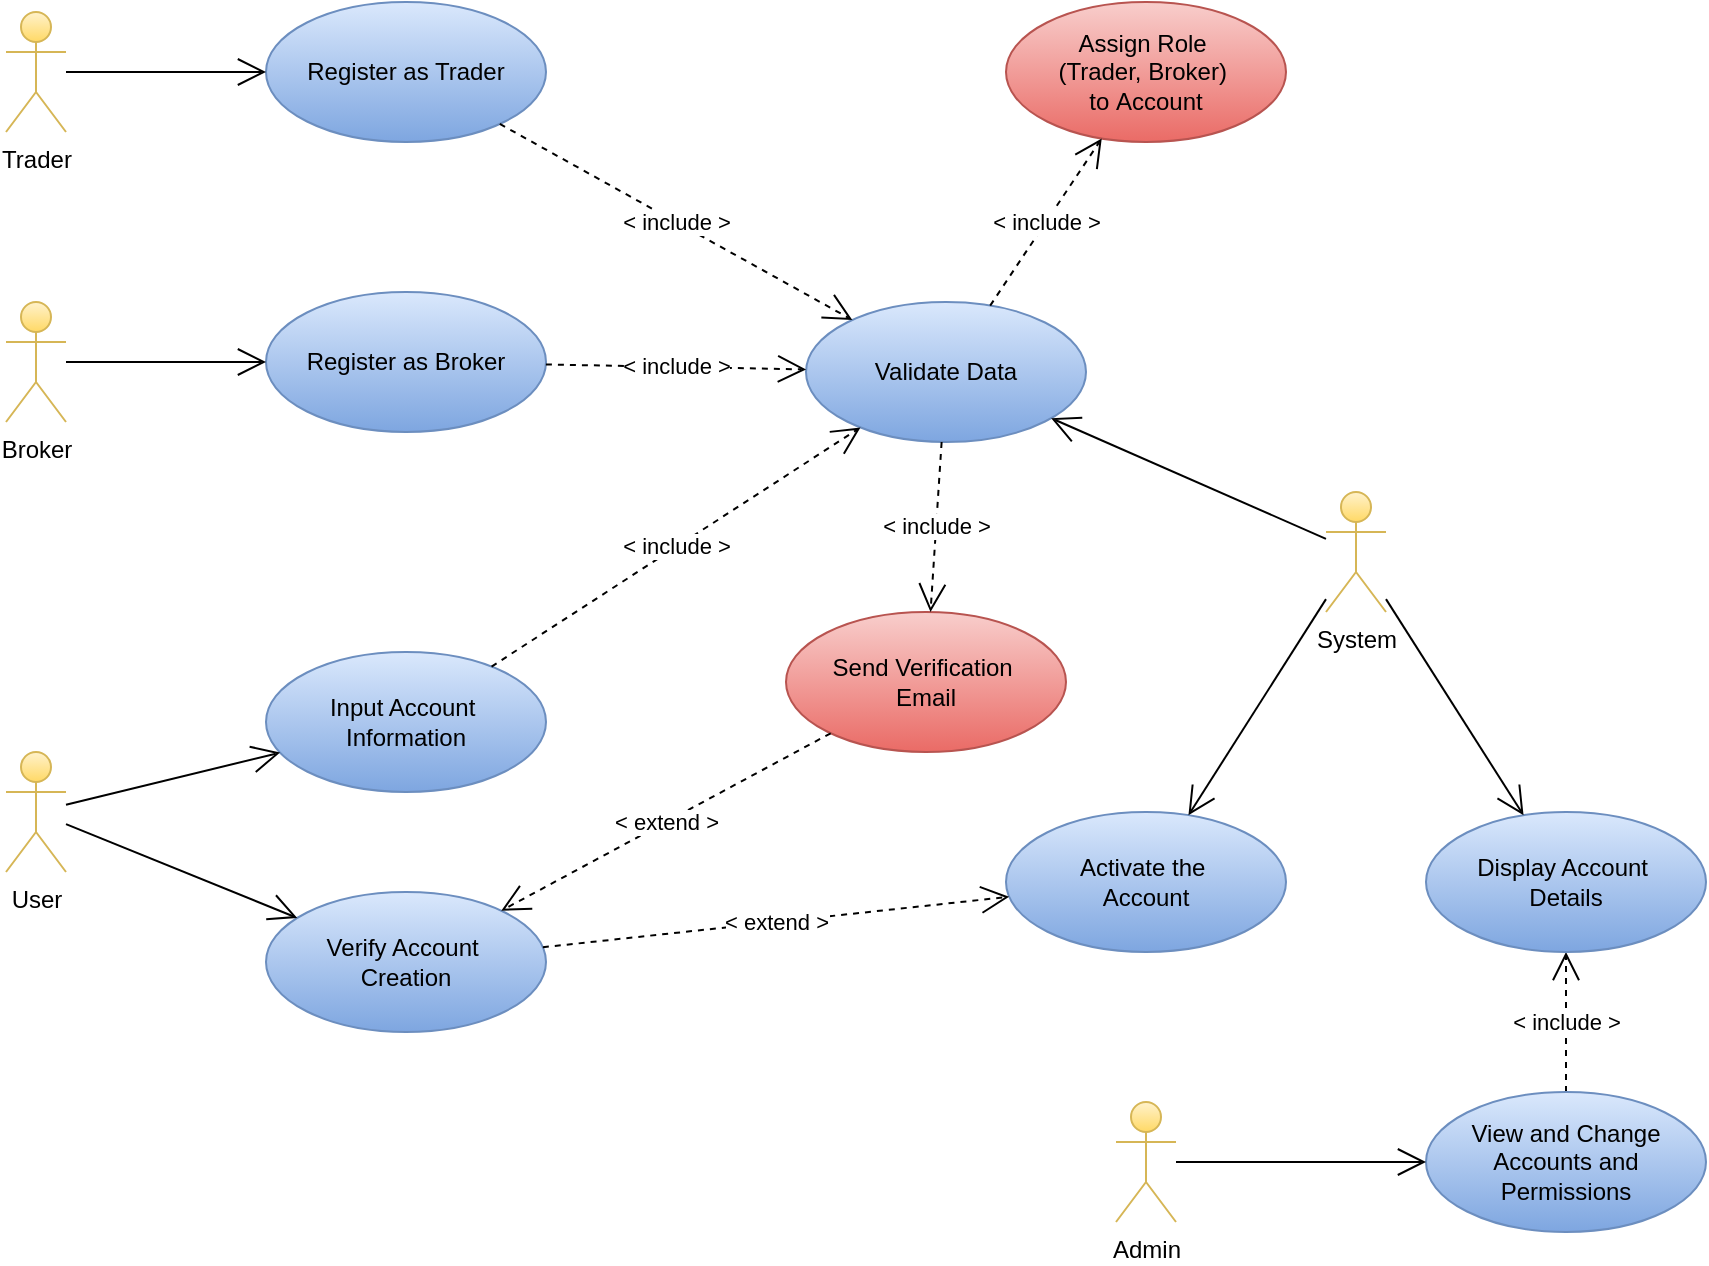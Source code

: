<mxfile scale="1" border="10" version="24.7.17">
  <diagram name="Page-1" id="mzdrqk-MGv7eXxqq_gum">
    <mxGraphModel dx="1900" dy="565" grid="1" gridSize="10" guides="1" tooltips="1" connect="1" arrows="1" fold="1" page="1" pageScale="1" pageWidth="850" pageHeight="1100" math="0" shadow="0">
      <root>
        <mxCell id="0" />
        <mxCell id="1" parent="0" />
        <mxCell id="H3BDraYyOw7Ul4LDMulN-1" value="Admin" style="shape=umlActor;verticalLabelPosition=bottom;verticalAlign=top;html=1;fillColor=#fff2cc;gradientColor=#ffd966;strokeColor=#d6b656;" parent="1" vertex="1">
          <mxGeometry x="455" y="575" width="30" height="60" as="geometry" />
        </mxCell>
        <mxCell id="H3BDraYyOw7Ul4LDMulN-2" value="Input Account&amp;nbsp;&lt;div&gt;Information&lt;/div&gt;" style="ellipse;whiteSpace=wrap;html=1;fillColor=#dae8fc;strokeColor=#6c8ebf;gradientColor=#7ea6e0;" parent="1" vertex="1">
          <mxGeometry x="30" y="350" width="140" height="70" as="geometry" />
        </mxCell>
        <mxCell id="H3BDraYyOw7Ul4LDMulN-3" value="" style="endArrow=open;endFill=1;endSize=12;html=1;rounded=0;" parent="1" source="H3BDraYyOw7Ul4LDMulN-8" target="H3BDraYyOw7Ul4LDMulN-2" edge="1">
          <mxGeometry width="160" relative="1" as="geometry">
            <mxPoint x="170" y="50" as="sourcePoint" />
            <mxPoint x="330" y="50" as="targetPoint" />
          </mxGeometry>
        </mxCell>
        <mxCell id="H3BDraYyOw7Ul4LDMulN-5" value="Trader" style="shape=umlActor;verticalLabelPosition=bottom;verticalAlign=top;html=1;fillColor=#fff2cc;gradientColor=#ffd966;strokeColor=#d6b656;" parent="1" vertex="1">
          <mxGeometry x="-100" y="30" width="30" height="60" as="geometry" />
        </mxCell>
        <mxCell id="H3BDraYyOw7Ul4LDMulN-6" value="Broker" style="shape=umlActor;verticalLabelPosition=bottom;verticalAlign=top;html=1;fillColor=#fff2cc;gradientColor=#ffd966;strokeColor=#d6b656;" parent="1" vertex="1">
          <mxGeometry x="-100" y="175" width="30" height="60" as="geometry" />
        </mxCell>
        <mxCell id="H3BDraYyOw7Ul4LDMulN-7" value="System" style="shape=umlActor;verticalLabelPosition=bottom;verticalAlign=top;html=1;fillColor=#fff2cc;gradientColor=#ffd966;strokeColor=#d6b656;" parent="1" vertex="1">
          <mxGeometry x="560" y="270" width="30" height="60" as="geometry" />
        </mxCell>
        <mxCell id="H3BDraYyOw7Ul4LDMulN-8" value="User" style="shape=umlActor;verticalLabelPosition=bottom;verticalAlign=top;html=1;fillColor=#fff2cc;gradientColor=#ffd966;strokeColor=#d6b656;" parent="1" vertex="1">
          <mxGeometry x="-100" y="400" width="30" height="60" as="geometry" />
        </mxCell>
        <mxCell id="H3BDraYyOw7Ul4LDMulN-11" value="&amp;lt; include &amp;gt;" style="endArrow=open;endSize=12;dashed=1;html=1;rounded=0;" parent="1" source="H3BDraYyOw7Ul4LDMulN-25" target="H3BDraYyOw7Ul4LDMulN-26" edge="1">
          <mxGeometry width="160" relative="1" as="geometry">
            <mxPoint x="410" y="530" as="sourcePoint" />
            <mxPoint x="570" y="530" as="targetPoint" />
          </mxGeometry>
        </mxCell>
        <mxCell id="H3BDraYyOw7Ul4LDMulN-12" value="Validate Data" style="ellipse;whiteSpace=wrap;html=1;fillColor=#dae8fc;gradientColor=#7ea6e0;strokeColor=#6c8ebf;" parent="1" vertex="1">
          <mxGeometry x="300" y="175" width="140" height="70" as="geometry" />
        </mxCell>
        <mxCell id="H3BDraYyOw7Ul4LDMulN-13" value="" style="endArrow=open;endFill=1;endSize=12;html=1;rounded=0;" parent="1" source="H3BDraYyOw7Ul4LDMulN-7" target="H3BDraYyOw7Ul4LDMulN-12" edge="1">
          <mxGeometry width="160" relative="1" as="geometry">
            <mxPoint x="320" y="60" as="sourcePoint" />
            <mxPoint x="440" y="60" as="targetPoint" />
          </mxGeometry>
        </mxCell>
        <mxCell id="H3BDraYyOw7Ul4LDMulN-14" value="&amp;lt; include &amp;gt;" style="endArrow=open;endSize=12;dashed=1;html=1;rounded=0;" parent="1" source="H3BDraYyOw7Ul4LDMulN-2" target="H3BDraYyOw7Ul4LDMulN-12" edge="1">
          <mxGeometry width="160" relative="1" as="geometry">
            <mxPoint x="280" y="50" as="sourcePoint" />
            <mxPoint x="440" y="50" as="targetPoint" />
          </mxGeometry>
        </mxCell>
        <mxCell id="H3BDraYyOw7Ul4LDMulN-15" value="Send Verification&amp;nbsp;&lt;div&gt;Email&lt;/div&gt;" style="ellipse;whiteSpace=wrap;html=1;fillColor=#f8cecc;gradientColor=#ea6b66;strokeColor=#b85450;" parent="1" vertex="1">
          <mxGeometry x="290" y="330" width="140" height="70" as="geometry" />
        </mxCell>
        <mxCell id="H3BDraYyOw7Ul4LDMulN-17" value="&amp;lt; include &amp;gt;" style="endArrow=open;endSize=12;dashed=1;html=1;rounded=0;" parent="1" source="H3BDraYyOw7Ul4LDMulN-12" target="H3BDraYyOw7Ul4LDMulN-15" edge="1">
          <mxGeometry width="160" relative="1" as="geometry">
            <mxPoint x="350" y="419" as="sourcePoint" />
            <mxPoint x="510" y="419" as="targetPoint" />
          </mxGeometry>
        </mxCell>
        <mxCell id="H3BDraYyOw7Ul4LDMulN-19" value="Verify Account&amp;nbsp;&lt;div&gt;Creation&lt;/div&gt;" style="ellipse;whiteSpace=wrap;html=1;fillColor=#dae8fc;gradientColor=#7ea6e0;strokeColor=#6c8ebf;" parent="1" vertex="1">
          <mxGeometry x="30" y="470" width="140" height="70" as="geometry" />
        </mxCell>
        <mxCell id="H3BDraYyOw7Ul4LDMulN-20" value="" style="endArrow=open;endFill=1;endSize=12;html=1;rounded=0;" parent="1" source="H3BDraYyOw7Ul4LDMulN-8" target="H3BDraYyOw7Ul4LDMulN-19" edge="1">
          <mxGeometry width="160" relative="1" as="geometry">
            <mxPoint x="-11" y="279" as="sourcePoint" />
            <mxPoint x="100" y="270" as="targetPoint" />
          </mxGeometry>
        </mxCell>
        <mxCell id="H3BDraYyOw7Ul4LDMulN-21" value="&amp;lt; extend &amp;gt;" style="endArrow=open;endSize=12;dashed=1;html=1;rounded=0;" parent="1" source="H3BDraYyOw7Ul4LDMulN-15" target="H3BDraYyOw7Ul4LDMulN-19" edge="1">
          <mxGeometry width="160" relative="1" as="geometry">
            <mxPoint x="310" y="419.5" as="sourcePoint" />
            <mxPoint x="470" y="419.5" as="targetPoint" />
          </mxGeometry>
        </mxCell>
        <mxCell id="H3BDraYyOw7Ul4LDMulN-22" value="Activate the&amp;nbsp;&lt;div&gt;Account&lt;/div&gt;" style="ellipse;whiteSpace=wrap;html=1;fillColor=#dae8fc;gradientColor=#7ea6e0;strokeColor=#6c8ebf;" parent="1" vertex="1">
          <mxGeometry x="400" y="430" width="140" height="70" as="geometry" />
        </mxCell>
        <mxCell id="H3BDraYyOw7Ul4LDMulN-23" value="" style="endArrow=open;endFill=1;endSize=12;html=1;rounded=0;" parent="1" source="H3BDraYyOw7Ul4LDMulN-7" target="H3BDraYyOw7Ul4LDMulN-22" edge="1">
          <mxGeometry width="160" relative="1" as="geometry">
            <mxPoint x="400" y="279" as="sourcePoint" />
            <mxPoint x="483" y="450" as="targetPoint" />
          </mxGeometry>
        </mxCell>
        <mxCell id="H3BDraYyOw7Ul4LDMulN-24" value="&amp;lt; extend &amp;gt;" style="endArrow=open;endSize=12;dashed=1;html=1;rounded=0;" parent="1" source="H3BDraYyOw7Ul4LDMulN-19" target="H3BDraYyOw7Ul4LDMulN-22" edge="1">
          <mxGeometry width="160" relative="1" as="geometry">
            <mxPoint x="650" y="400" as="sourcePoint" />
            <mxPoint x="810" y="400" as="targetPoint" />
          </mxGeometry>
        </mxCell>
        <mxCell id="H3BDraYyOw7Ul4LDMulN-25" value="View and Change Accounts&amp;nbsp;&lt;span style=&quot;background-color: initial;&quot;&gt;and Permissions&lt;/span&gt;" style="ellipse;whiteSpace=wrap;html=1;fillColor=#dae8fc;gradientColor=#7ea6e0;strokeColor=#6c8ebf;" parent="1" vertex="1">
          <mxGeometry x="610" y="570" width="140" height="70" as="geometry" />
        </mxCell>
        <mxCell id="H3BDraYyOw7Ul4LDMulN-26" value="Display Account&amp;nbsp;&lt;div&gt;Details&lt;/div&gt;" style="ellipse;whiteSpace=wrap;html=1;fillColor=#dae8fc;gradientColor=#7ea6e0;strokeColor=#6c8ebf;" parent="1" vertex="1">
          <mxGeometry x="610" y="430" width="140" height="70" as="geometry" />
        </mxCell>
        <mxCell id="H3BDraYyOw7Ul4LDMulN-27" value="" style="endArrow=open;endFill=1;endSize=12;html=1;rounded=0;" parent="1" source="H3BDraYyOw7Ul4LDMulN-7" target="H3BDraYyOw7Ul4LDMulN-26" edge="1">
          <mxGeometry width="160" relative="1" as="geometry">
            <mxPoint x="590" y="370" as="sourcePoint" />
            <mxPoint x="483" y="437" as="targetPoint" />
          </mxGeometry>
        </mxCell>
        <mxCell id="H3BDraYyOw7Ul4LDMulN-29" value="" style="endArrow=open;endFill=1;endSize=12;html=1;rounded=0;" parent="1" source="H3BDraYyOw7Ul4LDMulN-1" target="H3BDraYyOw7Ul4LDMulN-25" edge="1">
          <mxGeometry width="160" relative="1" as="geometry">
            <mxPoint x="577" y="517" as="sourcePoint" />
            <mxPoint x="470" y="584" as="targetPoint" />
          </mxGeometry>
        </mxCell>
        <mxCell id="H3BDraYyOw7Ul4LDMulN-30" value="Register as Trader" style="ellipse;whiteSpace=wrap;html=1;fillColor=#dae8fc;gradientColor=#7ea6e0;strokeColor=#6c8ebf;" parent="1" vertex="1">
          <mxGeometry x="30" y="25" width="140" height="70" as="geometry" />
        </mxCell>
        <mxCell id="H3BDraYyOw7Ul4LDMulN-31" value="Register as Broker" style="ellipse;whiteSpace=wrap;html=1;fillColor=#dae8fc;gradientColor=#7ea6e0;strokeColor=#6c8ebf;" parent="1" vertex="1">
          <mxGeometry x="30" y="170" width="140" height="70" as="geometry" />
        </mxCell>
        <mxCell id="H3BDraYyOw7Ul4LDMulN-32" value="" style="endArrow=open;endFill=1;endSize=12;html=1;rounded=0;" parent="1" source="H3BDraYyOw7Ul4LDMulN-5" target="H3BDraYyOw7Ul4LDMulN-30" edge="1">
          <mxGeometry width="160" relative="1" as="geometry">
            <mxPoint x="-10" y="287" as="sourcePoint" />
            <mxPoint x="106" y="260" as="targetPoint" />
          </mxGeometry>
        </mxCell>
        <mxCell id="H3BDraYyOw7Ul4LDMulN-33" value="" style="endArrow=open;endFill=1;endSize=12;html=1;rounded=0;" parent="1" source="H3BDraYyOw7Ul4LDMulN-6" target="H3BDraYyOw7Ul4LDMulN-31" edge="1">
          <mxGeometry width="160" relative="1" as="geometry">
            <mxPoint x="-30" y="280" as="sourcePoint" />
            <mxPoint x="86" y="253" as="targetPoint" />
          </mxGeometry>
        </mxCell>
        <mxCell id="H3BDraYyOw7Ul4LDMulN-34" value="Assign Role&amp;nbsp;&lt;div&gt;(Trader, Broker)&amp;nbsp;&lt;/div&gt;&lt;div&gt;to&amp;nbsp;&lt;span style=&quot;background-color: initial;&quot;&gt;Account&lt;/span&gt;&lt;/div&gt;" style="ellipse;whiteSpace=wrap;html=1;fillColor=#f8cecc;gradientColor=#ea6b66;strokeColor=#b85450;" parent="1" vertex="1">
          <mxGeometry x="400" y="25" width="140" height="70" as="geometry" />
        </mxCell>
        <mxCell id="H3BDraYyOw7Ul4LDMulN-36" value="&amp;lt; include &amp;gt;" style="endArrow=open;endSize=12;dashed=1;html=1;rounded=0;" parent="1" source="H3BDraYyOw7Ul4LDMulN-30" target="H3BDraYyOw7Ul4LDMulN-12" edge="1">
          <mxGeometry width="160" relative="1" as="geometry">
            <mxPoint x="440" y="169" as="sourcePoint" />
            <mxPoint x="600" y="169" as="targetPoint" />
          </mxGeometry>
        </mxCell>
        <mxCell id="H3BDraYyOw7Ul4LDMulN-37" value="&amp;lt; include &amp;gt;" style="endArrow=open;endSize=12;dashed=1;html=1;rounded=0;" parent="1" source="H3BDraYyOw7Ul4LDMulN-31" target="H3BDraYyOw7Ul4LDMulN-12" edge="1">
          <mxGeometry width="160" relative="1" as="geometry">
            <mxPoint x="440" y="170" as="sourcePoint" />
            <mxPoint x="600" y="170" as="targetPoint" />
          </mxGeometry>
        </mxCell>
        <mxCell id="H3BDraYyOw7Ul4LDMulN-38" value="&amp;lt; include &amp;gt;" style="endArrow=open;endSize=12;dashed=1;html=1;rounded=0;" parent="1" source="H3BDraYyOw7Ul4LDMulN-12" target="H3BDraYyOw7Ul4LDMulN-34" edge="1">
          <mxGeometry width="160" relative="1" as="geometry">
            <mxPoint x="520" y="220" as="sourcePoint" />
            <mxPoint x="680" y="220" as="targetPoint" />
          </mxGeometry>
        </mxCell>
      </root>
    </mxGraphModel>
  </diagram>
</mxfile>
